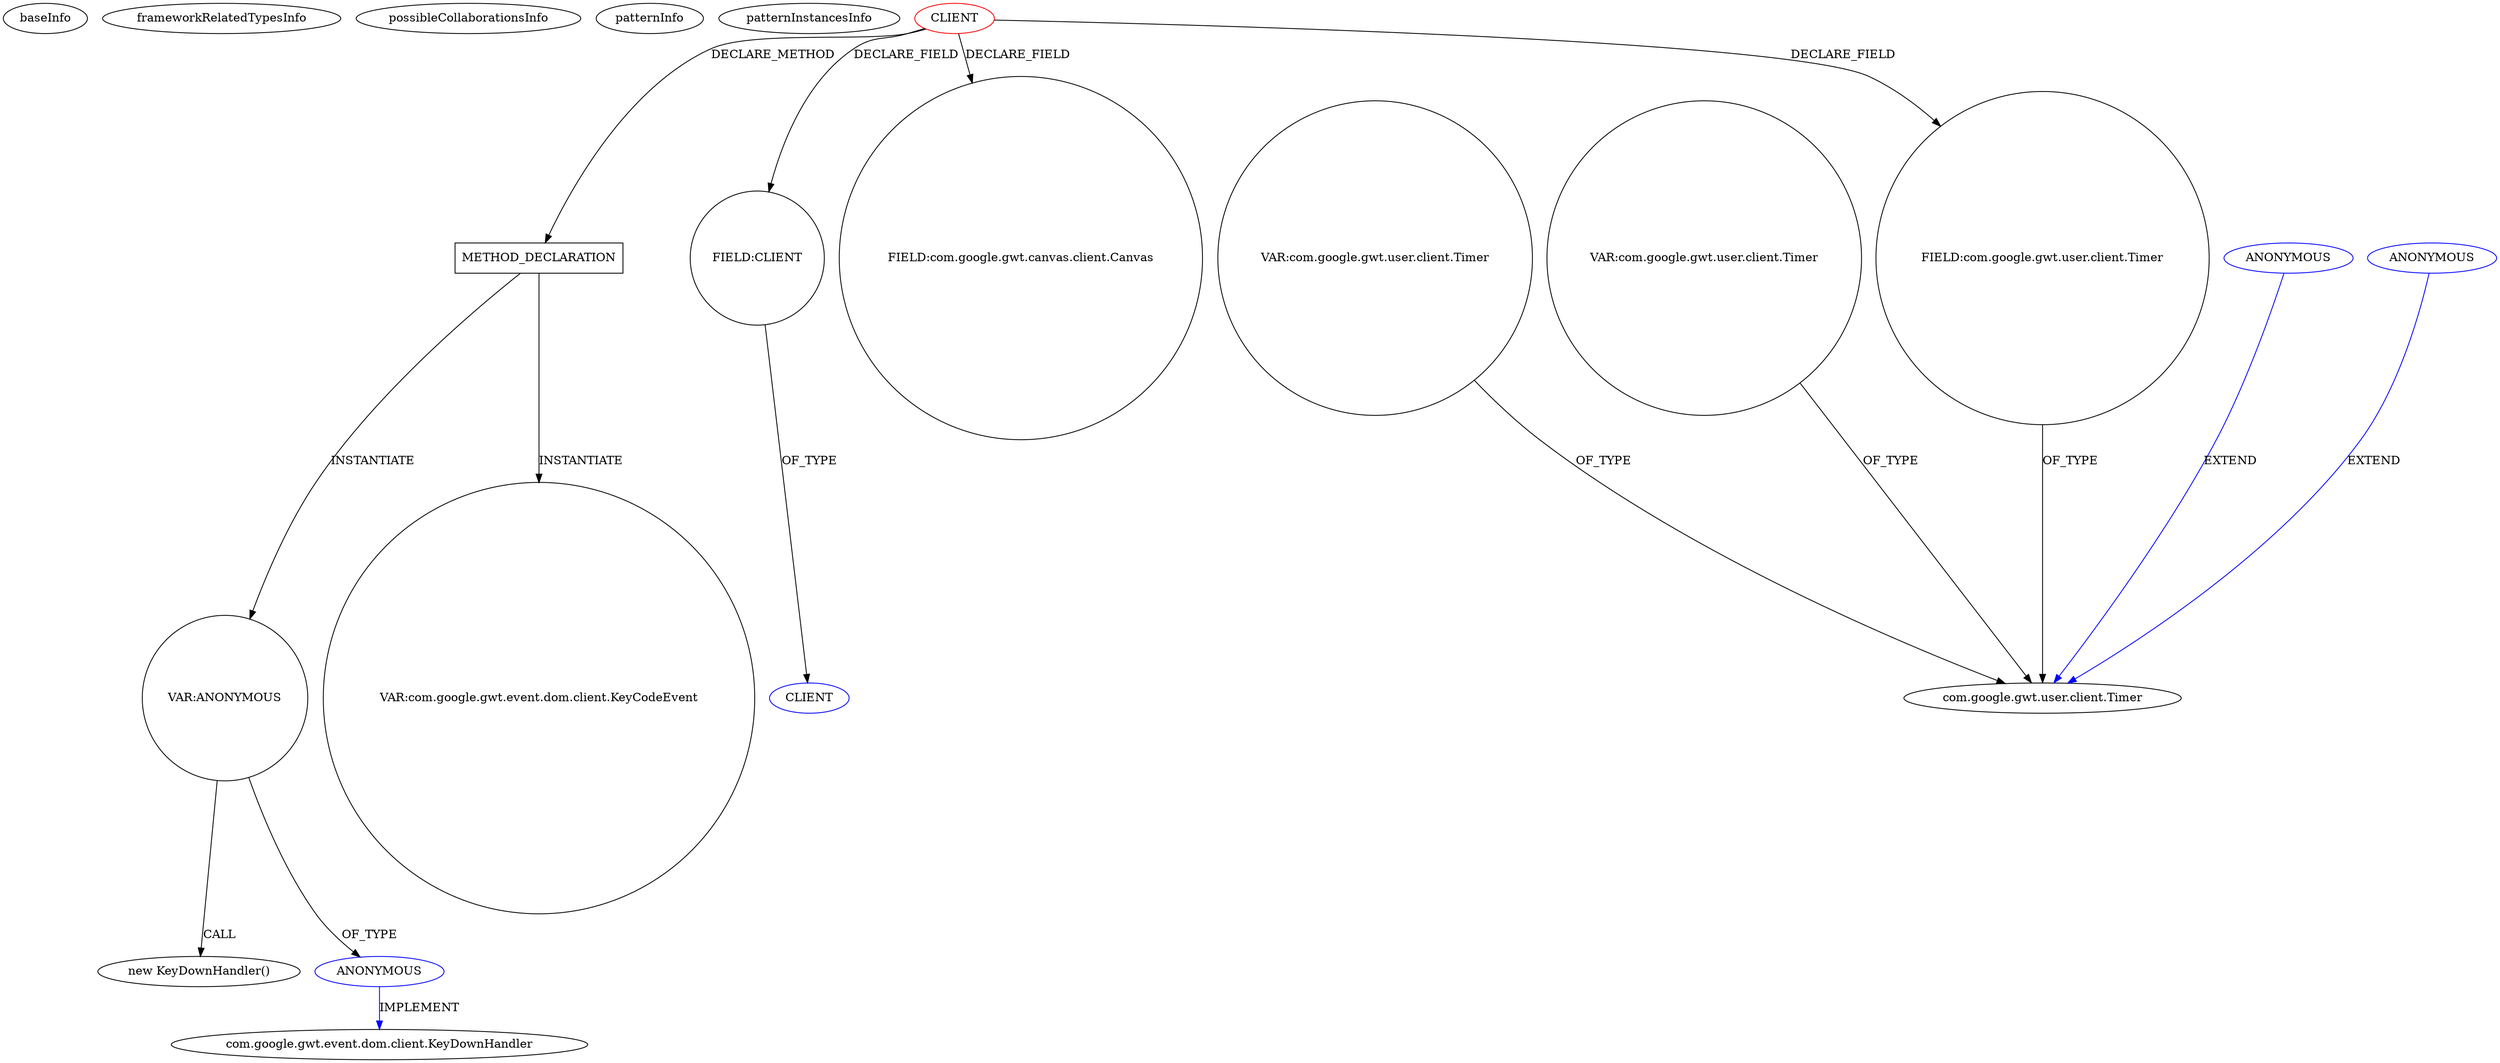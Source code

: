 digraph {
baseInfo[graphId=1827,category="pattern",isAnonymous=false,possibleRelation=false]
frameworkRelatedTypesInfo[]
possibleCollaborationsInfo[]
patternInfo[frequency=2.0,patternRootClient=0]
patternInstancesInfo[0="oussamazoghlami-TetrisGwt~/oussamazoghlami-TetrisGwt/TetrisGwt-master/Tetris/src/com/sfeir/tutorials/client/views/TetrisGameWidget.java~TetrisGameWidget~4245",1="lambourg-WebGallery~/lambourg-WebGallery/WebGallery-master/client/src/com/lambourg/webgallery/client/pictureview/PictureView.java~PictureView~3541"]
117[label="new KeyDownHandler()",vertexType="CONSTRUCTOR_CALL",isFrameworkType=false]
118[label="VAR:ANONYMOUS",vertexType="VARIABLE_EXPRESION",isFrameworkType=false,shape=circle]
119[label="ANONYMOUS",vertexType="REFERENCE_ANONYMOUS_DECLARATION",isFrameworkType=false,color=blue]
113[label="METHOD_DECLARATION",vertexType="CLIENT_METHOD_DECLARATION",isFrameworkType=false,shape=box]
0[label="CLIENT",vertexType="ROOT_CLIENT_CLASS_DECLARATION",isFrameworkType=false,color=red]
9[label="FIELD:com.google.gwt.user.client.Timer",vertexType="FIELD_DECLARATION",isFrameworkType=false,shape=circle]
2[label="FIELD:com.google.gwt.canvas.client.Canvas",vertexType="FIELD_DECLARATION",isFrameworkType=false,shape=circle]
6[label="FIELD:CLIENT",vertexType="FIELD_DECLARATION",isFrameworkType=false,shape=circle]
120[label="com.google.gwt.event.dom.client.KeyDownHandler",vertexType="FRAMEWORK_INTERFACE_TYPE",isFrameworkType=false]
121[label="VAR:com.google.gwt.event.dom.client.KeyCodeEvent",vertexType="VARIABLE_EXPRESION",isFrameworkType=false,shape=circle]
7[label="CLIENT",vertexType="REFERENCE_CLIENT_CLASS_DECLARATION",isFrameworkType=false,color=blue]
10[label="com.google.gwt.user.client.Timer",vertexType="FRAMEWORK_CLASS_TYPE",isFrameworkType=false]
86[label="ANONYMOUS",vertexType="REFERENCE_ANONYMOUS_DECLARATION",isFrameworkType=false,color=blue]
45[label="ANONYMOUS",vertexType="REFERENCE_ANONYMOUS_DECLARATION",isFrameworkType=false,color=blue]
105[label="VAR:com.google.gwt.user.client.Timer",vertexType="VARIABLE_EXPRESION",isFrameworkType=false,shape=circle]
51[label="VAR:com.google.gwt.user.client.Timer",vertexType="VARIABLE_EXPRESION",isFrameworkType=false,shape=circle]
9->10[label="OF_TYPE"]
118->117[label="CALL"]
113->121[label="INSTANTIATE"]
0->113[label="DECLARE_METHOD"]
0->9[label="DECLARE_FIELD"]
6->7[label="OF_TYPE"]
0->2[label="DECLARE_FIELD"]
86->10[label="EXTEND",color=blue]
0->6[label="DECLARE_FIELD"]
118->119[label="OF_TYPE"]
119->120[label="IMPLEMENT",color=blue]
51->10[label="OF_TYPE"]
113->118[label="INSTANTIATE"]
105->10[label="OF_TYPE"]
45->10[label="EXTEND",color=blue]
}
